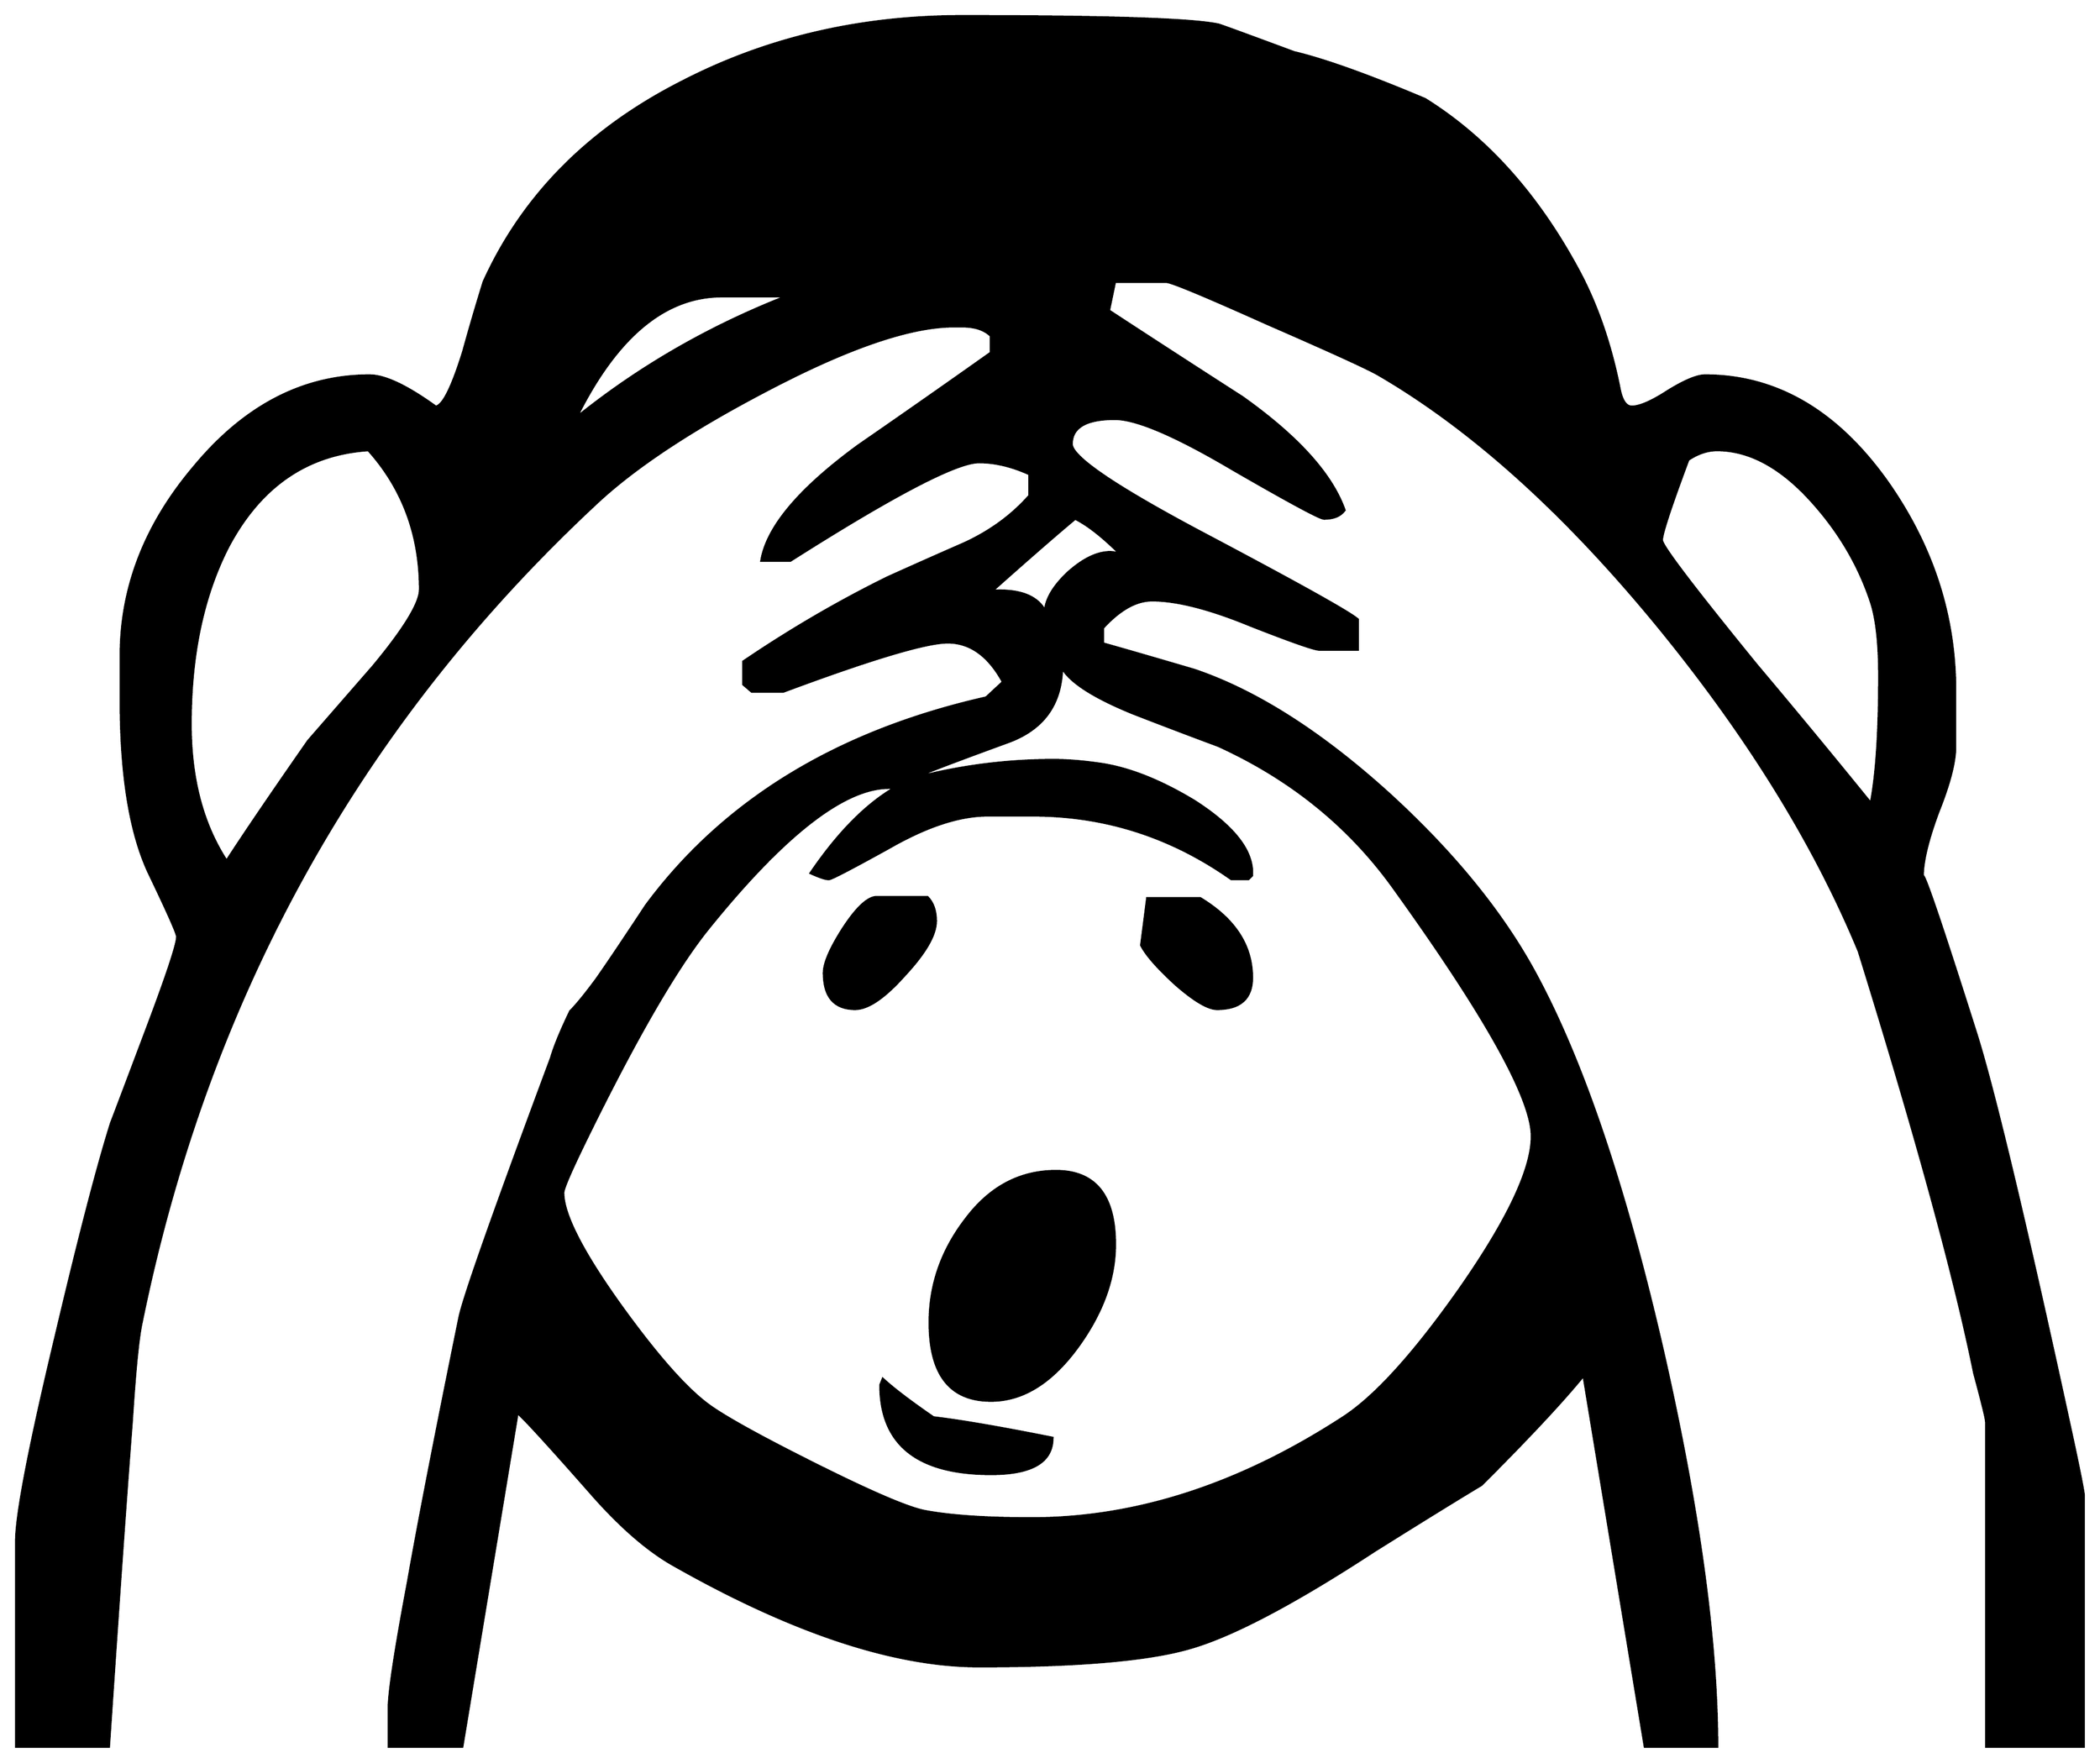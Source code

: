 


\begin{tikzpicture}[y=0.80pt, x=0.80pt, yscale=-1.0, xscale=1.0, inner sep=0pt, outer sep=0pt]
\begin{scope}[shift={(100.0,1735.0)},nonzero rule]
  \path[draw=.,fill=.,line width=1.600pt] (1802.0,109.0) --
    (1721.0,109.0) -- (1721.0,-161.0) .. controls
    (1721.0,-163.667) and (1717.667,-177.333) .. (1711.0,-202.0) ..
    controls (1695.0,-281.333) and (1663.0,-398.333) ..
    (1615.0,-553.0) .. controls (1578.333,-641.667) and
    (1523.0,-731.333) .. (1449.0,-822.0) .. controls
    (1371.0,-917.333) and (1293.0,-987.667) .. (1215.0,-1033.0) ..
    controls (1205.667,-1038.333) and (1175.0,-1052.333) ..
    (1123.0,-1075.0) .. controls (1071.0,-1098.333) and
    (1043.0,-1110.0) .. (1039.0,-1110.0) -- (996.0,-1110.0) --
    (991.0,-1086.0) .. controls (1027.667,-1062.0) and
    (1064.667,-1038.0) .. (1102.0,-1014.0) .. controls
    (1148.0,-981.333) and (1176.333,-950.0) .. (1187.0,-920.0) ..
    controls (1183.667,-915.333) and (1178.0,-913.0) ..
    (1170.0,-913.0) .. controls (1166.667,-913.0) and
    (1141.333,-926.667) .. (1094.0,-954.0) .. controls
    (1046.667,-982.0) and (1014.0,-996.0) .. (996.0,-996.0) ..
    controls (972.0,-996.0) and (960.0,-989.0) .. (960.0,-975.0)
    .. controls (960.0,-964.333) and (995.667,-940.0) ..
    (1067.0,-902.0) .. controls (1147.667,-859.333) and
    (1191.333,-835.0) .. (1198.0,-829.0) -- (1198.0,-804.0) --
    (1166.0,-804.0) .. controls (1162.0,-804.0) and
    (1143.0,-810.667) .. (1109.0,-824.0) .. controls
    (1075.0,-838.0) and (1047.667,-845.0) .. (1027.0,-845.0) ..
    controls (1013.667,-845.0) and (1000.0,-837.333) ..
    (986.0,-822.0) -- (986.0,-809.0) .. controls (1002.667,-804.333)
    and (1028.0,-797.0) .. (1062.0,-787.0) .. controls
    (1113.333,-769.667) and (1167.333,-735.333) .. (1224.0,-684.0) ..
    controls (1278.0,-634.667) and (1318.667,-584.667) ..
    (1346.0,-534.0) .. controls (1385.333,-461.333) and
    (1420.667,-356.667) .. (1452.0,-220.0) .. controls
    (1482.0,-88.0) and (1497.0,21.667) .. (1497.0,109.0) --
    (1437.0,109.0) -- (1386.0,-200.0) .. controls
    (1368.667,-178.667) and (1340.333,-148.333) .. (1301.0,-109.0) ..
    controls (1281.0,-97.0) and (1251.333,-78.667) .. (1212.0,-54.0)
    .. controls (1144.667,-10.0) and (1093.333,17.0) ..
    (1058.0,27.0) .. controls (1023.333,37.0) and (965.0,42.0) ..
    (883.0,42.0) .. controls (813.0,42.0) and (729.0,14.333) ..
    (631.0,-41.0) .. controls (609.0,-53.0) and (585.667,-73.0) ..
    (561.0,-101.0) .. controls (527.0,-139.667) and (506.333,-162.333)
    .. (499.0,-169.0) -- (453.0,109.0) -- (392.0,109.0) --
    (392.0,77.0) .. controls (392.0,63.667) and (397.333,28.667) ..
    (408.0,-28.0) .. controls (416.667,-77.333) and (431.0,-151.0)
    .. (451.0,-249.0) .. controls (455.0,-267.0) and
    (480.333,-338.667) .. (527.0,-464.0) .. controls (529.667,-473.333)
    and (535.0,-486.333) .. (543.0,-503.0) .. controls
    (548.333,-508.333) and (555.667,-517.333) .. (565.0,-530.0) ..
    controls (574.333,-543.333) and (588.0,-563.667) .. (606.0,-591.0)
    .. controls (670.667,-678.333) and (765.0,-736.0) ..
    (889.0,-764.0) -- (903.0,-777.0) .. controls (891.0,-799.0)
    and (875.667,-810.0) .. (857.0,-810.0) .. controls
    (839.0,-810.0) and (793.333,-796.333) .. (720.0,-769.0) --
    (694.0,-769.0) -- (687.0,-775.0) -- (687.0,-794.0) ..
    controls (726.333,-820.667) and (766.333,-844.0) .. (807.0,-864.0)
    .. controls (827.667,-873.333) and (848.667,-882.667) ..
    (870.0,-892.0) .. controls (892.0,-902.0) and (910.333,-915.333)
    .. (925.0,-932.0) -- (925.0,-950.0) .. controls
    (910.333,-956.667) and (896.333,-960.0) .. (883.0,-960.0) ..
    controls (864.333,-960.0) and (812.0,-932.667) .. (726.0,-878.0)
    -- (702.0,-878.0) .. controls (706.667,-906.0) and
    (733.667,-938.0) .. (783.0,-974.0) .. controls (819.667,-999.333)
    and (856.333,-1025.0) .. (893.0,-1051.0) -- (893.0,-1065.0) ..
    controls (887.667,-1070.333) and (879.667,-1073.0) ..
    (869.0,-1073.0) -- (862.0,-1073.0) .. controls
    (826.0,-1073.0) and (774.333,-1055.333) .. (707.0,-1020.0) ..
    controls (645.667,-988.0) and (599.0,-957.333) .. (567.0,-928.0)
    .. controls (368.333,-744.0) and (241.333,-515.667) ..
    (186.0,-243.0) .. controls (183.333,-230.333) and (180.667,-203.0)
    .. (178.0,-161.0) .. controls (173.333,-101.0) and
    (167.0,-11.0) .. (159.0,109.0) -- (82.0,109.0) --
    (82.0,-62.0) .. controls (82.0,-84.0) and (93.0,-141.0) ..
    (115.0,-233.0) .. controls (134.333,-315.0) and (149.667,-374.0)
    .. (161.0,-410.0) .. controls (162.333,-413.333) and
    (172.667,-440.667) .. (192.0,-492.0) .. controls (208.0,-534.667)
    and (216.0,-559.0) .. (216.0,-565.0) .. controls
    (216.0,-567.667) and (208.0,-585.667) .. (192.0,-619.0) ..
    controls (176.667,-652.333) and (169.0,-700.0) .. (169.0,-762.0)
    -- (169.0,-799.0) .. controls (169.0,-855.667) and
    (189.333,-908.0) .. (230.0,-956.0) .. controls (272.0,-1006.667)
    and (320.667,-1032.0) .. (376.0,-1032.0) .. controls
    (388.667,-1032.0) and (407.0,-1023.333) .. (431.0,-1006.0) ..
    controls (437.0,-1006.667) and (444.667,-1022.0) ..
    (454.0,-1052.0) .. controls (459.333,-1071.333) and
    (465.0,-1090.667) .. (471.0,-1110.0) .. controls
    (503.667,-1182.0) and (559.0,-1237.667) .. (637.0,-1277.0) ..
    controls (707.0,-1313.0) and (784.333,-1331.0) ..
    (869.0,-1331.0) .. controls (989.0,-1331.0) and
    (1060.0,-1328.667) .. (1082.0,-1324.0) .. controls
    (1082.667,-1324.0) and (1103.667,-1316.333) .. (1145.0,-1301.0) ..
    controls (1170.333,-1295.0) and (1206.667,-1282.0) ..
    (1254.0,-1262.0) .. controls (1305.333,-1230.0) and
    (1348.0,-1182.333) .. (1382.0,-1119.0) .. controls
    (1397.333,-1090.333) and (1408.667,-1057.333) .. (1416.0,-1020.0) ..
    controls (1418.0,-1010.667) and (1421.333,-1006.0) ..
    (1426.0,-1006.0) .. controls (1432.667,-1006.0) and
    (1442.667,-1010.333) .. (1456.0,-1019.0) .. controls
    (1470.0,-1027.667) and (1480.333,-1032.0) .. (1487.0,-1032.0) ..
    controls (1546.333,-1032.0) and (1597.0,-1002.333) ..
    (1639.0,-943.0) .. controls (1676.333,-889.667) and
    (1695.0,-832.0) .. (1695.0,-770.0) -- (1695.0,-723.0) ..
    controls (1695.0,-710.333) and (1690.333,-692.333) ..
    (1681.0,-669.0) .. controls (1672.333,-645.667) and
    (1668.0,-627.667) .. (1668.0,-615.0) .. controls
    (1668.0,-621.667) and (1683.0,-577.667) .. (1713.0,-483.0) ..
    controls (1728.333,-433.667) and (1755.0,-321.333) ..
    (1793.0,-146.0) .. controls (1799.0,-118.0) and
    (1802.0,-102.667) .. (1802.0,-100.0) -- (1802.0,109.0) --
    cycle(1632.0,-782.0) .. controls (1632.0,-809.333) and
    (1629.667,-830.0) .. (1625.0,-844.0) .. controls
    (1615.0,-874.0) and (1599.0,-901.333) .. (1577.0,-926.0) ..
    controls (1551.0,-955.333) and (1524.333,-970.0) ..
    (1497.0,-970.0) .. controls (1489.0,-970.0) and
    (1481.0,-967.333) .. (1473.0,-962.0) .. controls
    (1458.333,-922.667) and (1451.0,-900.333) .. (1451.0,-895.0) ..
    controls (1451.0,-890.333) and (1477.333,-855.667) ..
    (1530.0,-791.0) .. controls (1562.0,-753.0) and
    (1593.667,-714.667) .. (1625.0,-676.0) .. controls
    (1629.667,-700.0) and (1632.0,-735.333) .. (1632.0,-782.0) --
    cycle(1001.0,-883.0) .. controls (986.333,-897.667) and
    (973.667,-907.667) .. (963.0,-913.0) .. controls (947.0,-899.667)
    and (923.667,-879.333) .. (893.0,-852.0) .. controls
    (894.333,-852.667) and (896.667,-853.0) .. (900.0,-853.0) ..
    controls (919.333,-853.0) and (932.0,-847.333) .. (938.0,-836.0)
    .. controls (938.667,-846.0) and (945.0,-856.667) ..
    (957.0,-868.0) .. controls (969.667,-879.333) and (981.333,-885.0)
    .. (992.0,-885.0) .. controls (995.333,-885.0) and
    (998.333,-884.333) .. (1001.0,-883.0) -- cycle(723.0,-1098.0) --
    (669.0,-1098.0) .. controls (621.667,-1098.0) and
    (581.333,-1064.333) .. (548.0,-997.0) .. controls
    (600.0,-1039.0) and (658.333,-1072.667) .. (723.0,-1098.0) --
    cycle(1343.0,-399.0) .. controls (1343.0,-430.333) and
    (1304.333,-499.667) .. (1227.0,-607.0) .. controls
    (1190.333,-657.667) and (1142.0,-696.667) .. (1082.0,-724.0) ..
    controls (1058.667,-732.667) and (1035.0,-741.667) ..
    (1011.0,-751.0) .. controls (978.333,-764.333) and
    (958.667,-777.0) .. (952.0,-789.0) .. controls (951.333,-758.333)
    and (936.333,-737.667) .. (907.0,-727.0) .. controls
    (857.667,-709.0) and (831.667,-699.0) .. (829.0,-697.0) ..
    controls (867.0,-707.0) and (905.667,-712.0) .. (945.0,-712.0)
    .. controls (956.333,-712.0) and (969.0,-711.0) ..
    (983.0,-709.0) .. controls (1007.0,-705.667) and
    (1033.333,-695.333) .. (1062.0,-678.0) .. controls
    (1095.333,-656.667) and (1111.333,-636.0) .. (1110.0,-616.0) --
    (1107.0,-613.0) -- (1093.0,-613.0) .. controls
    (1043.0,-648.333) and (988.0,-666.0) .. (928.0,-666.0) --
    (890.0,-666.0) .. controls (866.667,-666.0) and (839.333,-657.0)
    .. (808.0,-639.0) .. controls (776.667,-621.667) and
    (760.0,-613.0) .. (758.0,-613.0) .. controls (755.333,-613.0)
    and (750.333,-614.667) .. (743.0,-618.0) .. controls
    (765.667,-651.333) and (789.0,-675.0) .. (813.0,-689.0) --
    (808.0,-689.0) .. controls (770.667,-689.0) and (720.333,-649.667)
    .. (657.0,-571.0) .. controls (630.333,-537.667) and
    (596.333,-478.667) .. (555.0,-394.0) .. controls (543.0,-369.333)
    and (537.0,-355.333) .. (537.0,-352.0) .. controls
    (537.0,-334.0) and (553.0,-302.667) .. (585.0,-258.0) ..
    controls (614.333,-217.333) and (638.333,-190.0) .. (657.0,-176.0)
    .. controls (670.333,-166.0) and (700.333,-149.333) ..
    (747.0,-126.0) .. controls (793.667,-102.667) and (824.0,-89.667)
    .. (838.0,-87.0) .. controls (859.333,-83.0) and (889.0,-81.0)
    .. (927.0,-81.0) .. controls (1013.667,-81.0) and
    (1100.0,-109.0) .. (1186.0,-165.0) .. controls
    (1212.667,-182.333) and (1245.0,-218.0) .. (1283.0,-272.0) ..
    controls (1323.0,-329.333) and (1343.0,-371.667) ..
    (1343.0,-399.0) -- cycle(418.0,-854.0) .. controls
    (418.0,-899.333) and (403.667,-938.0) .. (375.0,-970.0) ..
    controls (323.667,-966.667) and (284.667,-939.667) .. (258.0,-889.0)
    .. controls (237.333,-848.333) and (227.0,-799.333) ..
    (227.0,-742.0) .. controls (227.0,-696.667) and (237.0,-658.667)
    .. (257.0,-628.0) .. controls (271.667,-650.667) and
    (294.333,-684.0) .. (325.0,-728.0) .. controls (343.0,-748.667)
    and (361.0,-769.333) .. (379.0,-790.0) .. controls
    (405.0,-821.333) and (418.0,-842.667) .. (418.0,-854.0) --
    cycle(1110.0,-531.0) .. controls (1110.0,-513.667) and
    (1100.333,-505.0) .. (1081.0,-505.0) .. controls
    (1073.667,-505.0) and (1062.333,-511.667) .. (1047.0,-525.0) ..
    controls (1031.667,-539.0) and (1022.0,-550.0) ..
    (1018.0,-558.0) -- (1023.0,-597.0) -- (1067.0,-597.0) ..
    controls (1095.667,-579.667) and (1110.0,-557.667) ..
    (1110.0,-531.0) -- cycle(847.0,-578.0) .. controls
    (847.0,-566.667) and (838.333,-551.667) .. (821.0,-533.0) ..
    controls (804.333,-514.333) and (790.667,-505.0) .. (780.0,-505.0)
    .. controls (762.667,-505.0) and (754.0,-515.0) ..
    (754.0,-535.0) .. controls (754.0,-543.0) and (759.333,-555.333)
    .. (770.0,-572.0) .. controls (781.333,-589.333) and
    (790.667,-598.0) .. (798.0,-598.0) -- (840.0,-598.0) ..
    controls (844.667,-593.333) and (847.0,-586.667) .. (847.0,-578.0)
    -- cycle(996.0,-309.0) .. controls (996.0,-281.0) and
    (986.0,-253.0) .. (966.0,-225.0) .. controls (944.0,-194.333)
    and (919.667,-179.0) .. (893.0,-179.0) .. controls
    (859.0,-179.0) and (842.0,-200.667) .. (842.0,-244.0) ..
    controls (842.0,-275.333) and (852.0,-304.0) .. (872.0,-330.0)
    .. controls (892.0,-356.667) and (917.0,-370.0) ..
    (947.0,-370.0) .. controls (979.667,-370.0) and (996.0,-349.667)
    .. (996.0,-309.0) -- cycle(944.0,-148.0) .. controls
    (944.0,-128.0) and (927.0,-118.0) .. (893.0,-118.0) ..
    controls (831.667,-118.0) and (801.0,-142.667) .. (801.0,-192.0)
    -- (803.0,-197.0) .. controls (811.667,-189.0) and
    (825.667,-178.333) .. (845.0,-165.0) .. controls (867.667,-162.333)
    and (900.667,-156.667) .. (944.0,-148.0) -- cycle;
\end{scope}

\end{tikzpicture}

